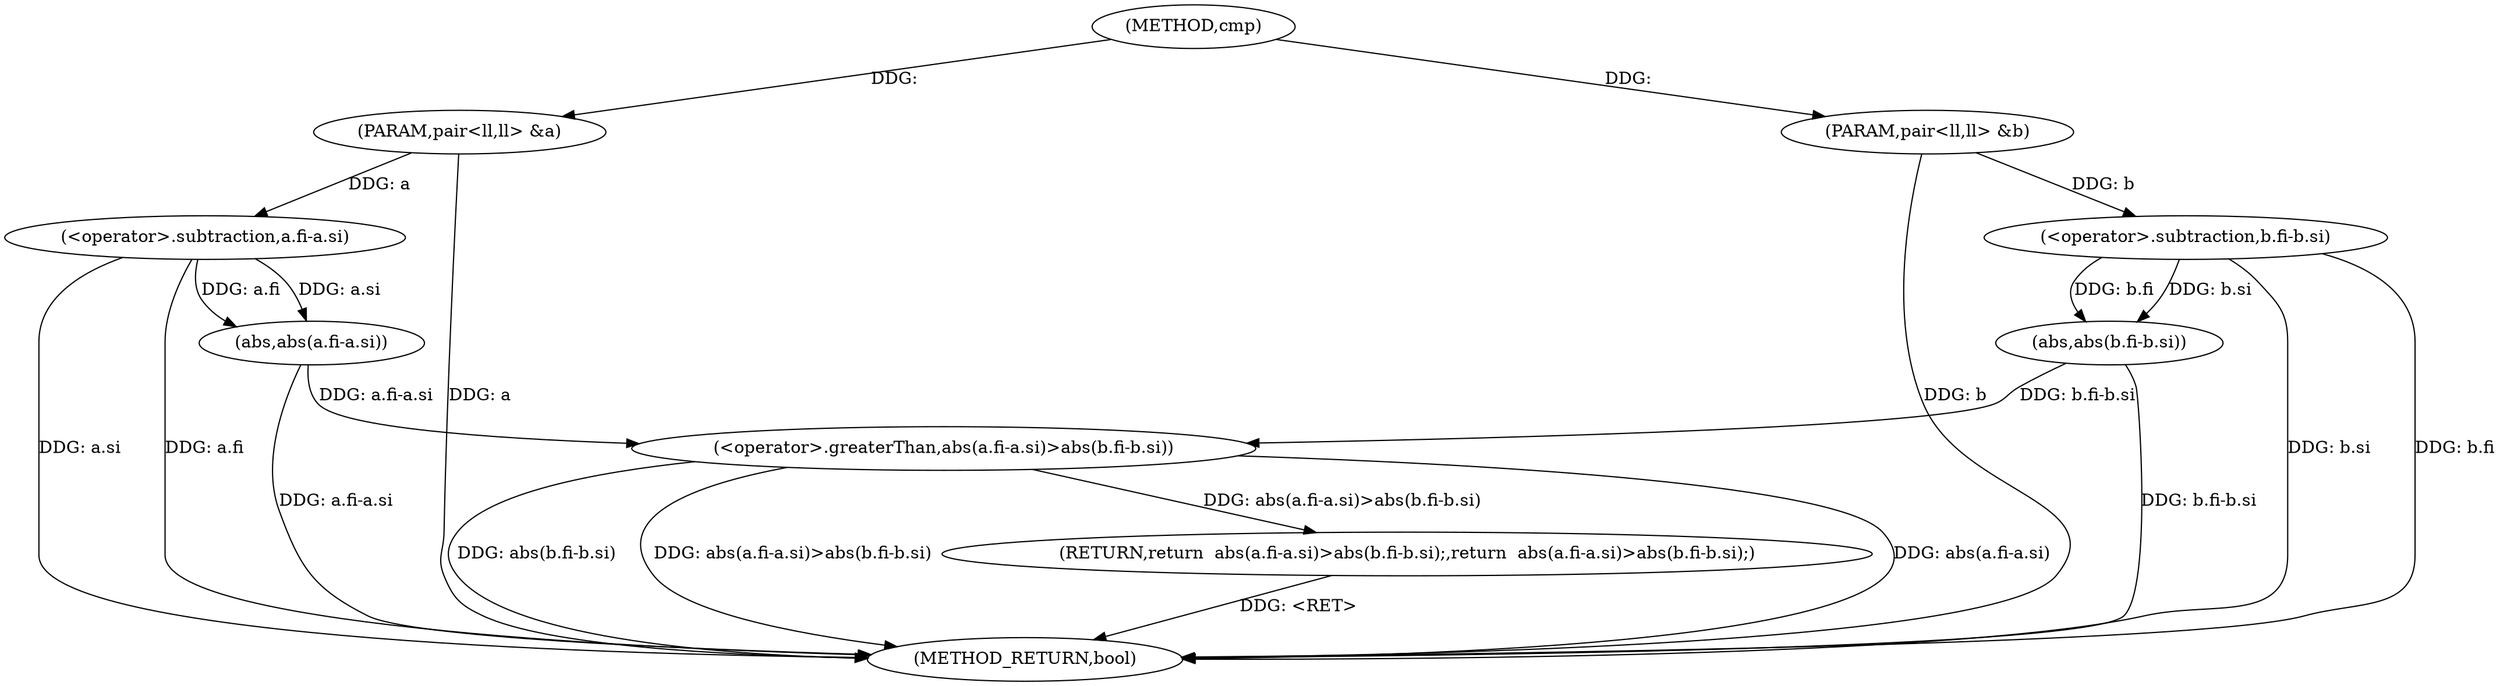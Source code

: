 digraph "cmp" {  
"1000702" [label = "(METHOD,cmp)" ]
"1000724" [label = "(METHOD_RETURN,bool)" ]
"1000703" [label = "(PARAM,pair<ll,ll> &a)" ]
"1000704" [label = "(PARAM,pair<ll,ll> &b)" ]
"1000706" [label = "(RETURN,return  abs(a.fi-a.si)>abs(b.fi-b.si);,return  abs(a.fi-a.si)>abs(b.fi-b.si);)" ]
"1000707" [label = "(<operator>.greaterThan,abs(a.fi-a.si)>abs(b.fi-b.si))" ]
"1000708" [label = "(abs,abs(a.fi-a.si))" ]
"1000716" [label = "(abs,abs(b.fi-b.si))" ]
"1000709" [label = "(<operator>.subtraction,a.fi-a.si)" ]
"1000717" [label = "(<operator>.subtraction,b.fi-b.si)" ]
  "1000706" -> "1000724"  [ label = "DDG: <RET>"] 
  "1000703" -> "1000724"  [ label = "DDG: a"] 
  "1000704" -> "1000724"  [ label = "DDG: b"] 
  "1000709" -> "1000724"  [ label = "DDG: a.fi"] 
  "1000709" -> "1000724"  [ label = "DDG: a.si"] 
  "1000708" -> "1000724"  [ label = "DDG: a.fi-a.si"] 
  "1000707" -> "1000724"  [ label = "DDG: abs(a.fi-a.si)"] 
  "1000717" -> "1000724"  [ label = "DDG: b.fi"] 
  "1000717" -> "1000724"  [ label = "DDG: b.si"] 
  "1000716" -> "1000724"  [ label = "DDG: b.fi-b.si"] 
  "1000707" -> "1000724"  [ label = "DDG: abs(b.fi-b.si)"] 
  "1000707" -> "1000724"  [ label = "DDG: abs(a.fi-a.si)>abs(b.fi-b.si)"] 
  "1000702" -> "1000703"  [ label = "DDG: "] 
  "1000702" -> "1000704"  [ label = "DDG: "] 
  "1000707" -> "1000706"  [ label = "DDG: abs(a.fi-a.si)>abs(b.fi-b.si)"] 
  "1000708" -> "1000707"  [ label = "DDG: a.fi-a.si"] 
  "1000716" -> "1000707"  [ label = "DDG: b.fi-b.si"] 
  "1000709" -> "1000708"  [ label = "DDG: a.si"] 
  "1000709" -> "1000708"  [ label = "DDG: a.fi"] 
  "1000717" -> "1000716"  [ label = "DDG: b.si"] 
  "1000717" -> "1000716"  [ label = "DDG: b.fi"] 
  "1000703" -> "1000709"  [ label = "DDG: a"] 
  "1000704" -> "1000717"  [ label = "DDG: b"] 
}
